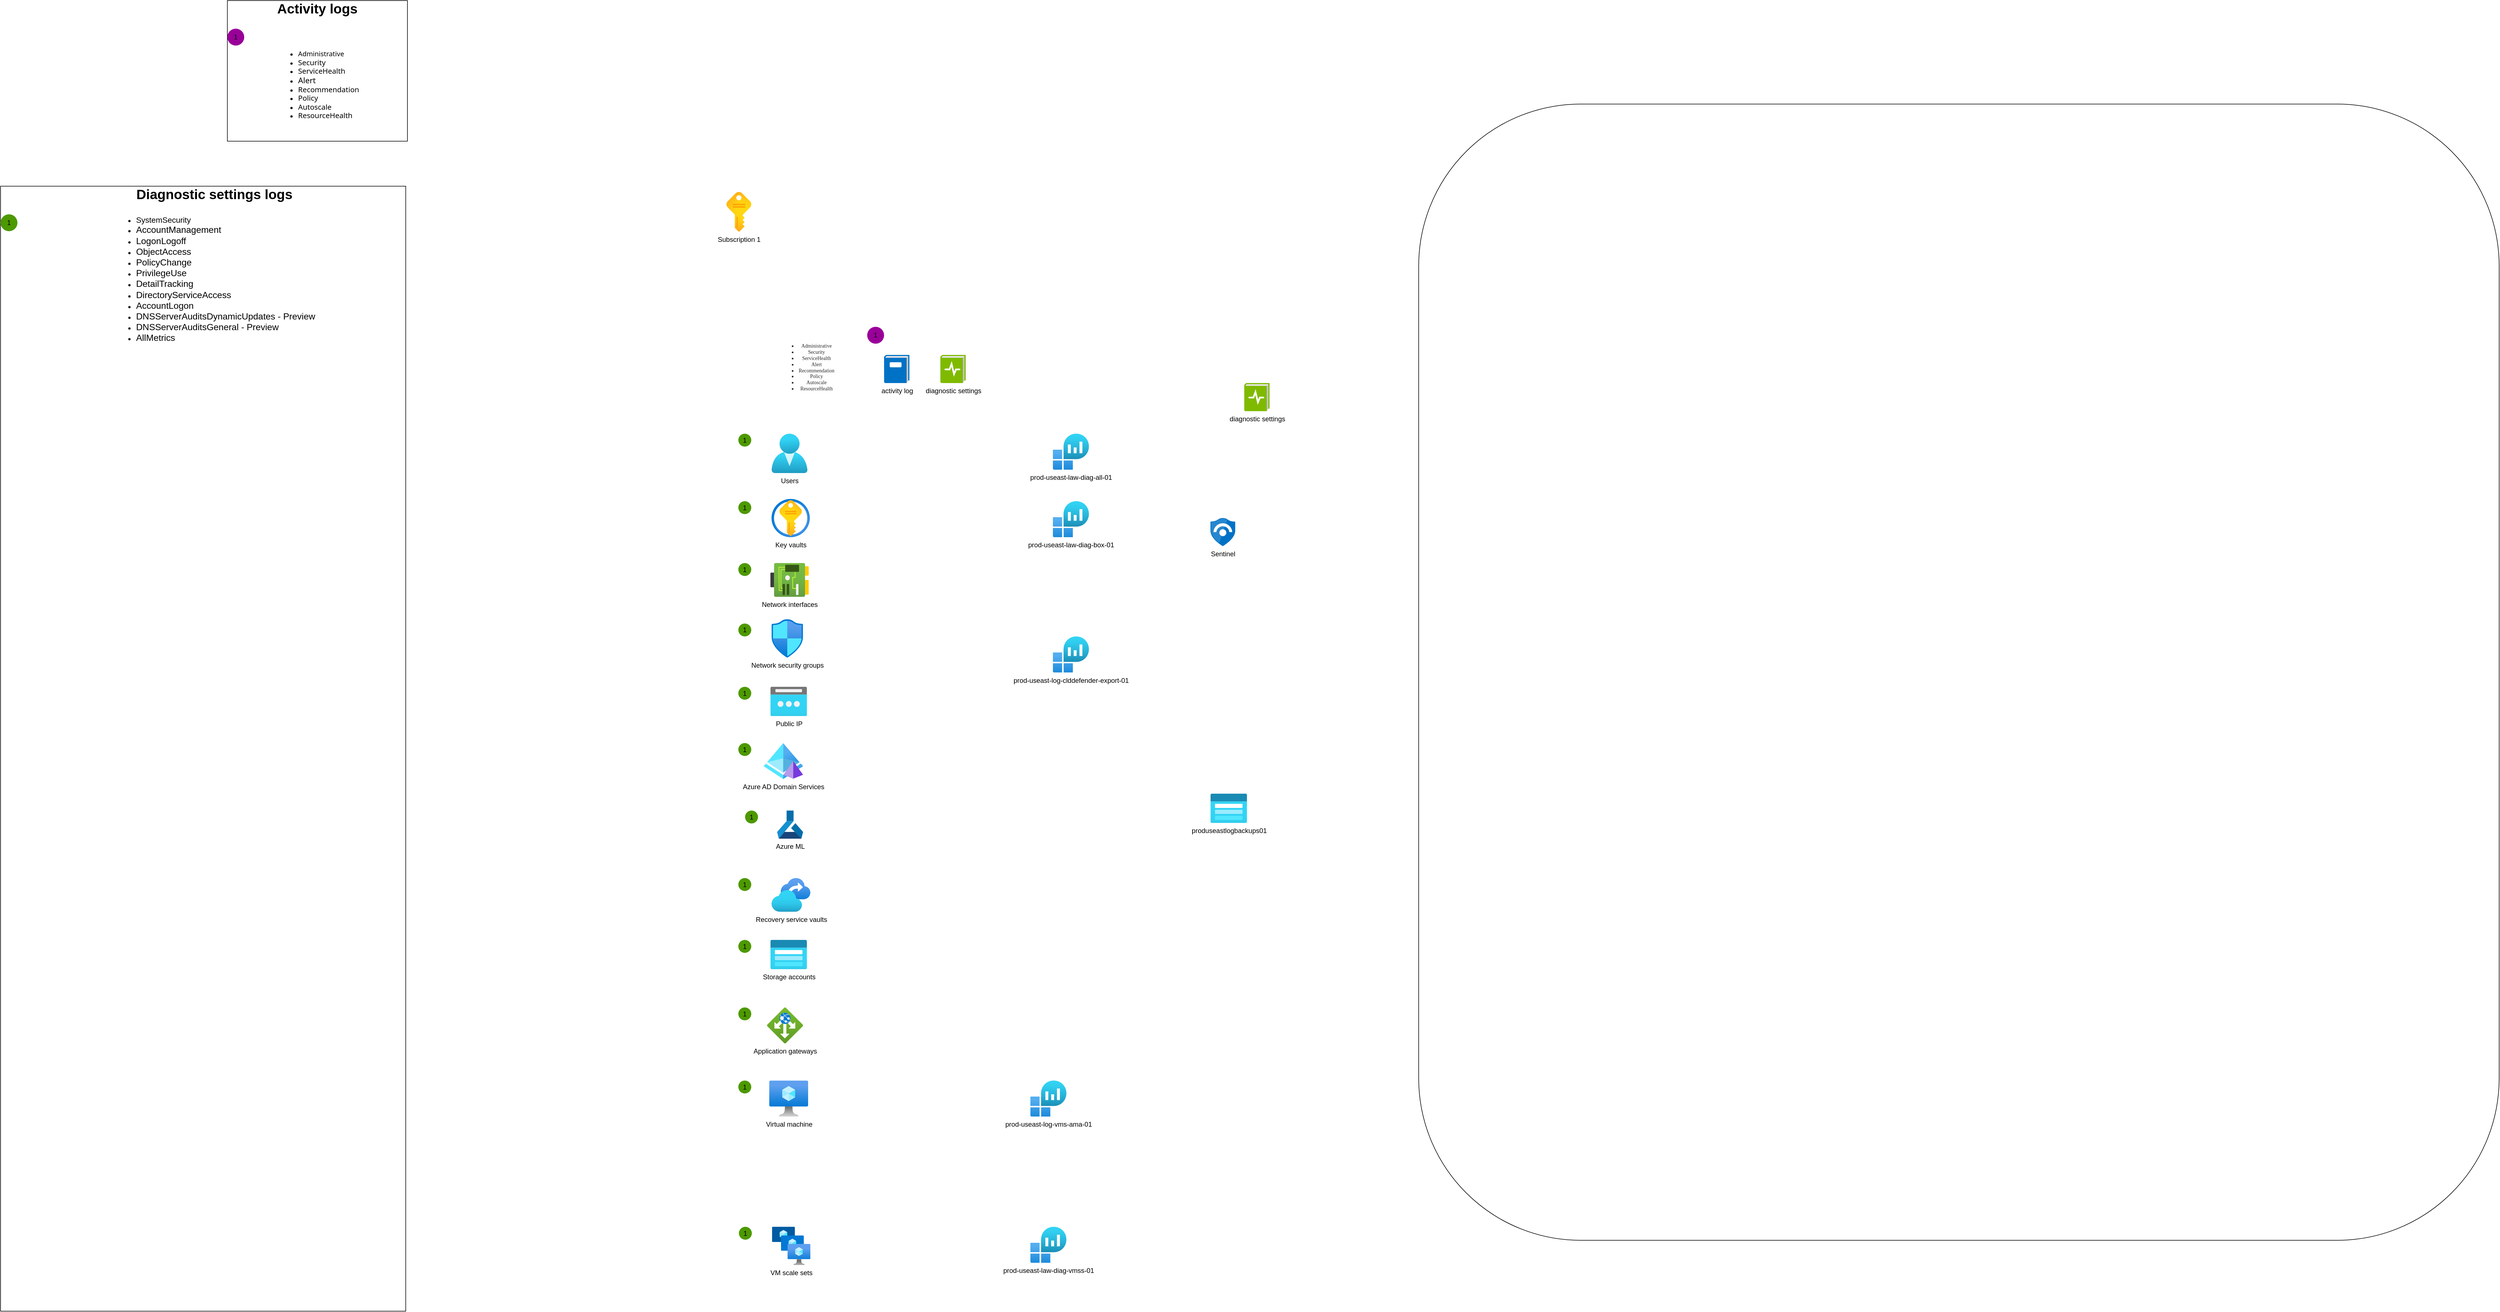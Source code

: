 <mxfile compressed="true" version="21.5.2" type="github"><diagram name="Page-1" id="dkmab9GLrClfwDP9RH8d"><mxGraphModel dx="4374" dy="2791" grid="1" gridSize="10" guides="1" tooltips="1" connect="1" arrows="1" fold="1" page="1" pageScale="1" pageWidth="827" pageHeight="1169" math="0" shadow="0"><root><mxCell id="0"/><mxCell id="1" parent="0"/><mxCell id="lK_kKArGwj4I3FMrGu4r-29" value="" style="rounded=1;whiteSpace=wrap;html=1;labelBackgroundColor=default;" parent="1" vertex="1"><mxGeometry x="970" y="-426" width="1920" height="2020" as="geometry"/></mxCell><mxCell id="lK_kKArGwj4I3FMrGu4r-1" value="prod-useast-law-diag-vmss-01" style="image;aspect=fixed;html=1;points=[];align=center;fontSize=12;image=img/lib/azure2/analytics/Log_Analytics_Workspaces.svg;" parent="1" vertex="1"><mxGeometry x="280" y="1570" width="64" height="64" as="geometry"/></mxCell><mxCell id="lK_kKArGwj4I3FMrGu4r-2" value="prod-useast-law-diag-box-01" style="image;aspect=fixed;html=1;points=[];align=center;fontSize=12;image=img/lib/azure2/analytics/Log_Analytics_Workspaces.svg;" parent="1" vertex="1"><mxGeometry x="320" y="280" width="64" height="64" as="geometry"/></mxCell><mxCell id="lK_kKArGwj4I3FMrGu4r-3" value="prod-useast-law-diag-all-01" style="image;aspect=fixed;html=1;points=[];align=center;fontSize=12;image=img/lib/azure2/analytics/Log_Analytics_Workspaces.svg;" parent="1" vertex="1"><mxGeometry x="320" y="160" width="64" height="64" as="geometry"/></mxCell><mxCell id="lK_kKArGwj4I3FMrGu4r-4" value="prod-useast-log-clddefender-export-01" style="image;aspect=fixed;html=1;points=[];align=center;fontSize=12;image=img/lib/azure2/analytics/Log_Analytics_Workspaces.svg;" parent="1" vertex="1"><mxGeometry x="320" y="520.5" width="64" height="64" as="geometry"/></mxCell><mxCell id="lK_kKArGwj4I3FMrGu4r-10" value="prod-useast-log-vms-ama-01" style="image;aspect=fixed;html=1;points=[];align=center;fontSize=12;image=img/lib/azure2/analytics/Log_Analytics_Workspaces.svg;" parent="1" vertex="1"><mxGeometry x="280" y="1310" width="64" height="64" as="geometry"/></mxCell><mxCell id="lK_kKArGwj4I3FMrGu4r-11" value="produseastlogbackups01" style="image;aspect=fixed;html=1;points=[];align=center;fontSize=12;image=img/lib/azure2/storage/Storage_Accounts_Classic.svg;" parent="1" vertex="1"><mxGeometry x="600" y="800" width="65" height="52" as="geometry"/></mxCell><mxCell id="lK_kKArGwj4I3FMrGu4r-12" value="diagnostic settings" style="image;sketch=0;aspect=fixed;html=1;points=[];align=center;fontSize=12;image=img/lib/mscae/LogDiagnostics.svg;" parent="1" vertex="1"><mxGeometry x="660" y="70" width="45" height="50" as="geometry"/></mxCell><mxCell id="lK_kKArGwj4I3FMrGu4r-13" value="diagnostic settings" style="image;sketch=0;aspect=fixed;html=1;points=[];align=center;fontSize=12;image=img/lib/mscae/LogDiagnostics.svg;" parent="1" vertex="1"><mxGeometry x="120" y="20" width="45" height="50" as="geometry"/></mxCell><mxCell id="lK_kKArGwj4I3FMrGu4r-14" value="activity log" style="image;sketch=0;aspect=fixed;html=1;points=[];align=center;fontSize=12;image=img/lib/mscae/Log.svg;" parent="1" vertex="1"><mxGeometry x="20" y="20" width="45" height="50" as="geometry"/></mxCell><mxCell id="lK_kKArGwj4I3FMrGu4r-15" value="Sentinel" style="image;sketch=0;aspect=fixed;html=1;points=[];align=center;fontSize=12;image=img/lib/mscae/Azure_Sentinel.svg;" parent="1" vertex="1"><mxGeometry x="600" y="310" width="44" height="50" as="geometry"/></mxCell><mxCell id="lK_kKArGwj4I3FMrGu4r-16" value="Users" style="image;aspect=fixed;html=1;points=[];align=center;fontSize=12;image=img/lib/azure2/identity/Users.svg;" parent="1" vertex="1"><mxGeometry x="-180" y="160" width="64" height="70" as="geometry"/></mxCell><mxCell id="lK_kKArGwj4I3FMrGu4r-17" value="Key vaults" style="image;aspect=fixed;html=1;points=[];align=center;fontSize=12;image=img/lib/azure2/security/Key_Vaults.svg;" parent="1" vertex="1"><mxGeometry x="-180" y="276" width="68" height="68" as="geometry"/></mxCell><mxCell id="lK_kKArGwj4I3FMrGu4r-18" value="Network interfaces" style="image;aspect=fixed;html=1;points=[];align=center;fontSize=12;image=img/lib/azure2/networking/Network_Interfaces.svg;" parent="1" vertex="1"><mxGeometry x="-182" y="390" width="68" height="60" as="geometry"/></mxCell><mxCell id="lK_kKArGwj4I3FMrGu4r-19" value="Network security groups" style="image;aspect=fixed;html=1;points=[];align=center;fontSize=12;image=img/lib/azure2/networking/Network_Security_Groups.svg;" parent="1" vertex="1"><mxGeometry x="-180" y="490" width="56.0" height="68" as="geometry"/></mxCell><mxCell id="lK_kKArGwj4I3FMrGu4r-20" value="Public IP" style="image;aspect=fixed;html=1;points=[];align=center;fontSize=12;image=img/lib/azure2/networking/Public_IP_Addresses.svg;" parent="1" vertex="1"><mxGeometry x="-182" y="610" width="65" height="52" as="geometry"/></mxCell><mxCell id="lK_kKArGwj4I3FMrGu4r-21" value="VM scale sets" style="image;aspect=fixed;html=1;points=[];align=center;fontSize=12;image=img/lib/azure2/compute/VM_Scale_Sets.svg;" parent="1" vertex="1"><mxGeometry x="-179" y="1570" width="68" height="68" as="geometry"/></mxCell><mxCell id="lK_kKArGwj4I3FMrGu4r-22" value="Azure ML" style="image;sketch=0;aspect=fixed;html=1;points=[];align=center;fontSize=12;image=img/lib/mscae/Machine_Learning_Service_Workspaces.svg;" parent="1" vertex="1"><mxGeometry x="-170" y="830" width="46" height="50" as="geometry"/></mxCell><mxCell id="lK_kKArGwj4I3FMrGu4r-23" value="Recovery service vaults" style="image;aspect=fixed;html=1;points=[];align=center;fontSize=12;image=img/lib/azure2/management_governance/Recovery_Services_Vaults.svg;" parent="1" vertex="1"><mxGeometry x="-180" y="950" width="69" height="60" as="geometry"/></mxCell><mxCell id="lK_kKArGwj4I3FMrGu4r-24" value="Storage accounts" style="image;aspect=fixed;html=1;points=[];align=center;fontSize=12;image=img/lib/azure2/storage/Storage_Accounts_Classic.svg;" parent="1" vertex="1"><mxGeometry x="-182" y="1060" width="65" height="52" as="geometry"/></mxCell><mxCell id="lK_kKArGwj4I3FMrGu4r-25" value="Application gateways" style="image;aspect=fixed;html=1;points=[];align=center;fontSize=12;image=img/lib/azure2/networking/Application_Gateways.svg;" parent="1" vertex="1"><mxGeometry x="-188" y="1180" width="64" height="64" as="geometry"/></mxCell><mxCell id="lK_kKArGwj4I3FMrGu4r-26" value="Virtual machine" style="image;aspect=fixed;html=1;points=[];align=center;fontSize=12;image=img/lib/azure2/compute/Virtual_Machine.svg;" parent="1" vertex="1"><mxGeometry x="-184" y="1310" width="69" height="64" as="geometry"/></mxCell><mxCell id="lK_kKArGwj4I3FMrGu4r-27" value="&lt;ul style=&quot;box-sizing: content-box; -webkit-font-smoothing: antialiased; margin-bottom: 1rem; margin-top: 0px; caret-color: rgb(41, 40, 39); color: rgb(41, 40, 39); font-family: az_ea_font, &amp;quot;VP Default&amp;quot;; font-size: 9px; background-color: rgb(255, 255, 255); outline: currentcolor;&quot; class=&quot;&quot;&gt;&lt;li style=&quot;box-sizing: content-box; -webkit-font-smoothing: antialiased; outline: currentcolor;&quot;&gt;Administrative&lt;/li&gt;&lt;li style=&quot;box-sizing: content-box; -webkit-font-smoothing: antialiased; outline: currentcolor;&quot;&gt;&lt;span style=&quot;box-sizing: content-box; -webkit-font-smoothing: antialiased; outline: currentcolor;&quot;&gt;Security&lt;/span&gt;&lt;/li&gt;&lt;li style=&quot;box-sizing: content-box; -webkit-font-smoothing: antialiased; outline: currentcolor;&quot;&gt;&lt;span style=&quot;box-sizing: content-box; -webkit-font-smoothing: antialiased; outline: currentcolor;&quot;&gt;ServiceHealth&lt;/span&gt;&lt;/li&gt;&lt;li style=&quot;box-sizing: content-box; -webkit-font-smoothing: antialiased; outline: currentcolor;&quot;&gt;&lt;span style=&quot;box-sizing: content-box; -webkit-font-smoothing: antialiased; outline: currentcolor;&quot;&gt;Alert&lt;/span&gt;&lt;/li&gt;&lt;li style=&quot;box-sizing: content-box; -webkit-font-smoothing: antialiased; outline: currentcolor;&quot;&gt;&lt;span style=&quot;box-sizing: content-box; -webkit-font-smoothing: antialiased; outline: currentcolor;&quot;&gt;Recommendation&lt;/span&gt;&lt;/li&gt;&lt;li style=&quot;box-sizing: content-box; -webkit-font-smoothing: antialiased; outline: currentcolor;&quot;&gt;&lt;span style=&quot;box-sizing: content-box; -webkit-font-smoothing: antialiased; outline: currentcolor;&quot;&gt;Policy&lt;/span&gt;&lt;/li&gt;&lt;li style=&quot;box-sizing: content-box; -webkit-font-smoothing: antialiased; outline: currentcolor;&quot;&gt;&lt;span style=&quot;box-sizing: content-box; -webkit-font-smoothing: antialiased; outline: currentcolor;&quot;&gt;Autoscale&lt;/span&gt;&lt;/li&gt;&lt;li style=&quot;box-sizing: content-box; -webkit-font-smoothing: antialiased; outline: currentcolor;&quot;&gt;&lt;span style=&quot;box-sizing: content-box; -webkit-font-smoothing: antialiased; outline: currentcolor;&quot;&gt;ResourceHealth&lt;/span&gt;&lt;/li&gt;&lt;/ul&gt;" style="text;html=1;strokeColor=none;fillColor=none;align=center;verticalAlign=middle;whiteSpace=wrap;rounded=0;" parent="1" vertex="1"><mxGeometry x="-180" width="120" height="100" as="geometry"/></mxCell><mxCell id="lK_kKArGwj4I3FMrGu4r-28" value="Subscription 1" style="image;aspect=fixed;html=1;points=[];align=center;fontSize=12;image=img/lib/azure2/general/Subscriptions.svg;" parent="1" vertex="1"><mxGeometry x="-260" y="-270" width="44" height="71" as="geometry"/></mxCell><mxCell id="WbE1LeyKp8yqfBWYO2oa-1" value="" style="rounded=0;whiteSpace=wrap;html=1;strokeColor=#000000;labelBackgroundColor=default;" parent="1" vertex="1"><mxGeometry x="-1550" y="-280" width="720" height="2000" as="geometry"/></mxCell><mxCell id="WbE1LeyKp8yqfBWYO2oa-4" value="&lt;b&gt;&lt;font style=&quot;font-size: 24px;&quot;&gt;Diagnostic settings logs&lt;/font&gt;&lt;/b&gt;" style="text;html=1;strokeColor=none;fillColor=none;align=center;verticalAlign=middle;whiteSpace=wrap;rounded=0;strokeWidth=8;" parent="1" vertex="1"><mxGeometry x="-1550" y="-280" width="760" height="30" as="geometry"/></mxCell><mxCell id="WbE1LeyKp8yqfBWYO2oa-7" value="&lt;ul style=&quot;text-align: start; outline: none !important;&quot; class=&quot;&quot; data-bind=&quot;foreach: data.availableCategories, visible: data.summaryOptions.isShoeBoxV2()&quot;&gt;&lt;li style=&quot;font-weight: inherit; outline: none !important;&quot;&gt;&lt;font style=&quot;font-size: 14px;&quot;&gt;SystemSecurity&lt;/font&gt;&lt;/li&gt;&lt;li style=&quot;font-weight: inherit; outline: none !important;&quot;&gt;&lt;span style=&quot;font-weight: inherit; outline: none !important;&quot; data-bind=&quot;text: localizedValue&quot;&gt;&lt;font size=&quot;3&quot;&gt;AccountManagement&lt;/font&gt;&lt;/span&gt;&lt;/li&gt;&lt;li style=&quot;font-weight: inherit; outline: none !important;&quot;&gt;&lt;span style=&quot;font-weight: inherit; outline: none !important;&quot; data-bind=&quot;text: localizedValue&quot;&gt;&lt;font size=&quot;3&quot;&gt;LogonLogoff&lt;/font&gt;&lt;/span&gt;&lt;/li&gt;&lt;li style=&quot;font-weight: inherit; outline: none !important;&quot;&gt;&lt;span style=&quot;font-weight: inherit; outline: none !important;&quot; data-bind=&quot;text: localizedValue&quot;&gt;&lt;font size=&quot;3&quot;&gt;ObjectAccess&lt;/font&gt;&lt;/span&gt;&lt;/li&gt;&lt;li style=&quot;font-weight: inherit; outline: none !important;&quot;&gt;&lt;span style=&quot;font-weight: inherit; outline: none !important;&quot; data-bind=&quot;text: localizedValue&quot;&gt;&lt;font size=&quot;3&quot;&gt;PolicyChange&lt;/font&gt;&lt;/span&gt;&lt;/li&gt;&lt;li style=&quot;font-weight: inherit; outline: none !important;&quot;&gt;&lt;span style=&quot;font-weight: inherit; outline: none !important;&quot; data-bind=&quot;text: localizedValue&quot;&gt;&lt;font size=&quot;3&quot;&gt;PrivilegeUse&lt;/font&gt;&lt;/span&gt;&lt;/li&gt;&lt;li style=&quot;font-weight: inherit; outline: none !important;&quot;&gt;&lt;span style=&quot;font-weight: inherit; outline: none !important;&quot; data-bind=&quot;text: localizedValue&quot;&gt;&lt;font size=&quot;3&quot;&gt;DetailTracking&lt;/font&gt;&lt;/span&gt;&lt;/li&gt;&lt;li style=&quot;font-weight: inherit; outline: none !important;&quot;&gt;&lt;span style=&quot;font-weight: inherit; outline: none !important;&quot; data-bind=&quot;text: localizedValue&quot;&gt;&lt;font size=&quot;3&quot;&gt;DirectoryServiceAccess&lt;/font&gt;&lt;/span&gt;&lt;/li&gt;&lt;li style=&quot;font-weight: inherit; outline: none !important;&quot;&gt;&lt;span style=&quot;font-weight: inherit; outline: none !important;&quot; data-bind=&quot;text: localizedValue&quot;&gt;&lt;font size=&quot;3&quot;&gt;AccountLogon&lt;/font&gt;&lt;/span&gt;&lt;/li&gt;&lt;li style=&quot;font-weight: inherit; outline: none !important;&quot;&gt;&lt;span style=&quot;font-weight: inherit; outline: none !important;&quot; data-bind=&quot;text: localizedValue&quot;&gt;&lt;font size=&quot;3&quot;&gt;DNSServerAuditsDynamicUpdates - Preview&lt;/font&gt;&lt;/span&gt;&lt;/li&gt;&lt;li style=&quot;font-weight: inherit; outline: none !important;&quot;&gt;&lt;span style=&quot;font-weight: inherit; outline: none !important;&quot; data-bind=&quot;text: localizedValue&quot;&gt;&lt;font size=&quot;3&quot;&gt;DNSServerAuditsGeneral - Preview&lt;/font&gt;&lt;/span&gt;&lt;/li&gt;&lt;li style=&quot;font-weight: inherit; outline: none !important;&quot;&gt;&lt;span style=&quot;font-weight: inherit; outline: none !important;&quot; data-bind=&quot;text: localizedValue&quot;&gt;&lt;font style=&quot;&quot; size=&quot;3&quot;&gt;AllMetrics&lt;/font&gt;&lt;/span&gt;&lt;/li&gt;&lt;/ul&gt;" style="text;html=1;strokeColor=none;fillColor=none;align=center;verticalAlign=middle;whiteSpace=wrap;rounded=0;labelBackgroundColor=none;fontColor=default;" parent="1" vertex="1"><mxGeometry x="-1550" y="-230" width="760" height="230" as="geometry"/></mxCell><mxCell id="X6pGdibxIXQgzbIz9SDd-1" value="Azure AD Domain Services" style="image;aspect=fixed;html=1;points=[];align=center;fontSize=12;image=img/lib/azure2/identity/Azure_AD_Domain_Services.svg;" vertex="1" parent="1"><mxGeometry x="-194" y="710" width="70" height="64" as="geometry"/></mxCell><mxCell id="X6pGdibxIXQgzbIz9SDd-2" value="1" style="ellipse;whiteSpace=wrap;html=1;aspect=fixed;fillColor=#4D9900;strokeColor=none;labelBackgroundColor=none;" vertex="1" parent="1"><mxGeometry x="-239" y="160" width="23" height="23" as="geometry"/></mxCell><mxCell id="X6pGdibxIXQgzbIz9SDd-3" value="1" style="ellipse;whiteSpace=wrap;html=1;aspect=fixed;fillColor=#4D9900;strokeColor=none;labelBackgroundColor=none;" vertex="1" parent="1"><mxGeometry x="-239" y="280" width="23" height="23" as="geometry"/></mxCell><mxCell id="X6pGdibxIXQgzbIz9SDd-4" value="1" style="ellipse;whiteSpace=wrap;html=1;aspect=fixed;fillColor=#4D9900;strokeColor=none;labelBackgroundColor=none;" vertex="1" parent="1"><mxGeometry x="-239" y="390" width="23" height="23" as="geometry"/></mxCell><mxCell id="X6pGdibxIXQgzbIz9SDd-5" value="1" style="ellipse;whiteSpace=wrap;html=1;aspect=fixed;fillColor=#4D9900;strokeColor=none;labelBackgroundColor=none;" vertex="1" parent="1"><mxGeometry x="-239" y="497.5" width="23" height="23" as="geometry"/></mxCell><mxCell id="X6pGdibxIXQgzbIz9SDd-6" value="1" style="ellipse;whiteSpace=wrap;html=1;aspect=fixed;fillColor=#4D9900;strokeColor=none;labelBackgroundColor=none;" vertex="1" parent="1"><mxGeometry x="-239" y="610" width="23" height="23" as="geometry"/></mxCell><mxCell id="X6pGdibxIXQgzbIz9SDd-7" value="1" style="ellipse;whiteSpace=wrap;html=1;aspect=fixed;fillColor=#4D9900;strokeColor=none;labelBackgroundColor=none;" vertex="1" parent="1"><mxGeometry x="-238" y="1570" width="23" height="23" as="geometry"/></mxCell><mxCell id="X6pGdibxIXQgzbIz9SDd-8" value="1" style="ellipse;whiteSpace=wrap;html=1;aspect=fixed;fillColor=#4D9900;strokeColor=none;labelBackgroundColor=none;" vertex="1" parent="1"><mxGeometry x="-227" y="830" width="23" height="23" as="geometry"/></mxCell><mxCell id="X6pGdibxIXQgzbIz9SDd-9" value="1" style="ellipse;whiteSpace=wrap;html=1;aspect=fixed;fillColor=#4D9900;strokeColor=none;labelBackgroundColor=none;" vertex="1" parent="1"><mxGeometry x="-239" y="950" width="23" height="23" as="geometry"/></mxCell><mxCell id="X6pGdibxIXQgzbIz9SDd-10" value="1" style="ellipse;whiteSpace=wrap;html=1;aspect=fixed;fillColor=#4D9900;strokeColor=none;labelBackgroundColor=none;" vertex="1" parent="1"><mxGeometry x="-239" y="1060" width="23" height="23" as="geometry"/></mxCell><mxCell id="X6pGdibxIXQgzbIz9SDd-11" value="1" style="ellipse;whiteSpace=wrap;html=1;aspect=fixed;fillColor=#4D9900;strokeColor=none;labelBackgroundColor=none;" vertex="1" parent="1"><mxGeometry x="-239" y="1180" width="23" height="23" as="geometry"/></mxCell><mxCell id="X6pGdibxIXQgzbIz9SDd-12" value="1" style="ellipse;whiteSpace=wrap;html=1;aspect=fixed;fillColor=#4D9900;strokeColor=none;labelBackgroundColor=none;" vertex="1" parent="1"><mxGeometry x="-239" y="1310" width="23" height="23" as="geometry"/></mxCell><mxCell id="X6pGdibxIXQgzbIz9SDd-13" value="1" style="ellipse;whiteSpace=wrap;html=1;aspect=fixed;fillColor=#4D9900;strokeColor=none;labelBackgroundColor=none;" vertex="1" parent="1"><mxGeometry x="-239" y="710" width="23" height="23" as="geometry"/></mxCell><mxCell id="X6pGdibxIXQgzbIz9SDd-14" value="1" style="ellipse;whiteSpace=wrap;html=1;aspect=fixed;fillColor=#4D9900;strokeColor=none;labelBackgroundColor=none;" vertex="1" parent="1"><mxGeometry x="-1550" y="-230" width="30" height="30" as="geometry"/></mxCell><mxCell id="X6pGdibxIXQgzbIz9SDd-15" value="" style="rounded=0;whiteSpace=wrap;html=1;strokeColor=#000000;labelBackgroundColor=default;" vertex="1" parent="1"><mxGeometry x="-1147" y="-610" width="320" height="250" as="geometry"/></mxCell><mxCell id="X6pGdibxIXQgzbIz9SDd-16" value="&lt;b&gt;&lt;font style=&quot;font-size: 24px;&quot;&gt;Activity logs&lt;/font&gt;&lt;/b&gt;" style="text;html=1;strokeColor=none;fillColor=none;align=center;verticalAlign=middle;whiteSpace=wrap;rounded=0;strokeWidth=8;" vertex="1" parent="1"><mxGeometry x="-1147" y="-610" width="320" height="30" as="geometry"/></mxCell><mxCell id="X6pGdibxIXQgzbIz9SDd-17" value="&lt;ul style=&quot;text-align: start; outline: none !important;&quot; class=&quot;&quot; data-bind=&quot;foreach: data.availableCategories, visible: data.summaryOptions.isShoeBoxV2()&quot;&gt;&lt;li style=&quot;outline: none !important;&quot;&gt;&lt;font face=&quot;az_ea_font, Segoe UI, az_font, system-ui, -apple-system, BlinkMacSystemFont, Roboto, Oxygen, Ubuntu, Cantarell, Open Sans, Helvetica Neue, sans-serif&quot;&gt;Administrative&lt;/font&gt;&lt;/li&gt;&lt;li style=&quot;outline: none !important;&quot;&gt;&lt;font face=&quot;az_ea_font, Segoe UI, az_font, system-ui, -apple-system, BlinkMacSystemFont, Roboto, Oxygen, Ubuntu, Cantarell, Open Sans, Helvetica Neue, sans-serif&quot;&gt;&lt;span style=&quot;font-size: 13px;&quot;&gt;Security&lt;/span&gt;&lt;/font&gt;&lt;/li&gt;&lt;li style=&quot;outline: none !important;&quot;&gt;&lt;font face=&quot;az_ea_font, Segoe UI, az_font, system-ui, -apple-system, BlinkMacSystemFont, Roboto, Oxygen, Ubuntu, Cantarell, Open Sans, Helvetica Neue, sans-serif&quot;&gt;&lt;span style=&quot;font-size: 13px;&quot;&gt;ServiceHealth&lt;/span&gt;&lt;/font&gt;&lt;/li&gt;&lt;li style=&quot;outline: none !important;&quot;&gt;&lt;font style=&quot;font-size: 14px;&quot; face=&quot;az_ea_font, Segoe UI, az_font, system-ui, -apple-system, BlinkMacSystemFont, Roboto, Oxygen, Ubuntu, Cantarell, Open Sans, Helvetica Neue, sans-serif&quot;&gt;Alert&lt;/font&gt;&lt;/li&gt;&lt;li style=&quot;outline: none !important;&quot;&gt;&lt;font face=&quot;az_ea_font, Segoe UI, az_font, system-ui, -apple-system, BlinkMacSystemFont, Roboto, Oxygen, Ubuntu, Cantarell, Open Sans, Helvetica Neue, sans-serif&quot;&gt;&lt;span style=&quot;font-size: 13px;&quot;&gt;Recommendation&lt;/span&gt;&lt;/font&gt;&lt;/li&gt;&lt;li style=&quot;outline: none !important;&quot;&gt;&lt;font face=&quot;az_ea_font, Segoe UI, az_font, system-ui, -apple-system, BlinkMacSystemFont, Roboto, Oxygen, Ubuntu, Cantarell, Open Sans, Helvetica Neue, sans-serif&quot;&gt;&lt;span style=&quot;font-size: 13px;&quot;&gt;Policy&lt;/span&gt;&lt;/font&gt;&lt;/li&gt;&lt;li style=&quot;outline: none !important;&quot;&gt;&lt;font face=&quot;az_ea_font, Segoe UI, az_font, system-ui, -apple-system, BlinkMacSystemFont, Roboto, Oxygen, Ubuntu, Cantarell, Open Sans, Helvetica Neue, sans-serif&quot;&gt;&lt;span style=&quot;font-size: 13px;&quot;&gt;Autoscale&lt;/span&gt;&lt;/font&gt;&lt;/li&gt;&lt;li style=&quot;outline: none !important;&quot;&gt;&lt;font face=&quot;az_ea_font, Segoe UI, az_font, system-ui, -apple-system, BlinkMacSystemFont, Roboto, Oxygen, Ubuntu, Cantarell, Open Sans, Helvetica Neue, sans-serif&quot;&gt;&lt;span style=&quot;font-size: 13px;&quot;&gt;ResourceHealth&lt;/span&gt;&lt;/font&gt;&lt;/li&gt;&lt;/ul&gt;" style="text;html=1;strokeColor=none;fillColor=none;align=center;verticalAlign=middle;whiteSpace=wrap;rounded=0;labelBackgroundColor=none;fontColor=default;" vertex="1" parent="1"><mxGeometry x="-1147" y="-560" width="320" height="200" as="geometry"/></mxCell><mxCell id="X6pGdibxIXQgzbIz9SDd-18" value="1" style="ellipse;whiteSpace=wrap;html=1;aspect=fixed;fillColor=#990099;strokeColor=none;labelBackgroundColor=none;" vertex="1" parent="1"><mxGeometry x="-1147" y="-560" width="30" height="30" as="geometry"/></mxCell><mxCell id="X6pGdibxIXQgzbIz9SDd-19" value="1" style="ellipse;whiteSpace=wrap;html=1;aspect=fixed;fillColor=#990099;strokeColor=none;labelBackgroundColor=none;" vertex="1" parent="1"><mxGeometry x="-10" y="-30" width="30" height="30" as="geometry"/></mxCell></root></mxGraphModel></diagram></mxfile>